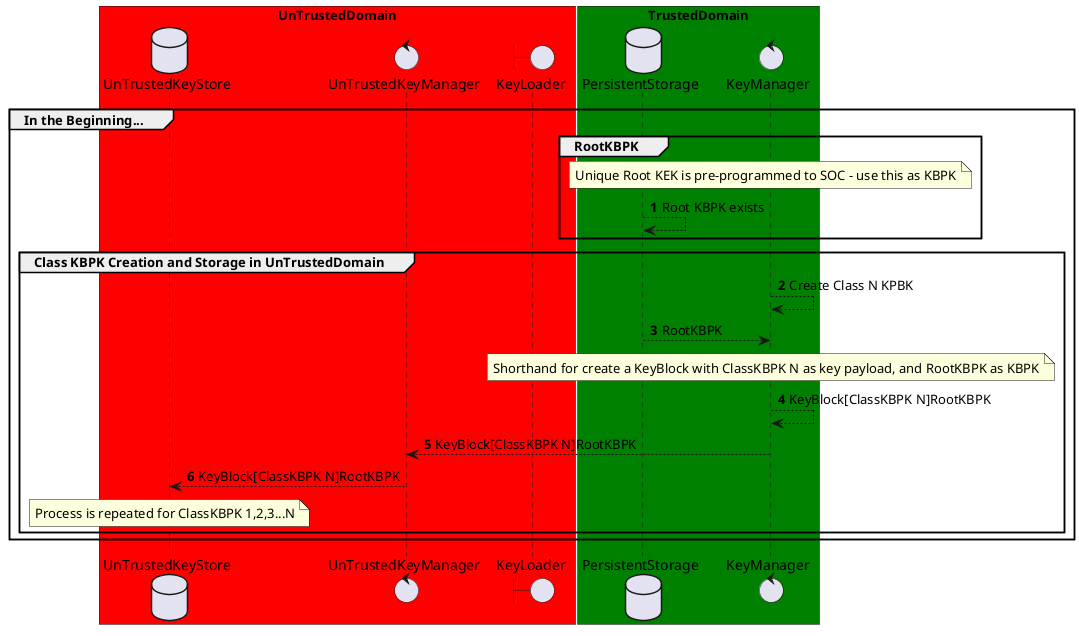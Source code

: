 @startuml


autonumber
box "UnTrustedDomain" #Red
	database UnTrustedKeyStore as UKS
	control UnTrustedKeyManager as UKM
    boundary KeyLoader as KL
end box

box "TrustedDomain" #Green
	database PersistentStorage as KS
    control KeyManager as KM

end box


group In the Beginning...
    
    group RootKBPK    
        note over KM: Unique Root KEK is pre-programmed to SOC - use this as KBPK
        KS --> KS: Root KBPK exists
    end
   
    group Class KBPK Creation and Storage in UnTrustedDomain 
        KM --> KM: Create Class N KPBK
        KS --> KM: RootKBPK 
        note over KM: Shorthand for create a KeyBlock with ClassKBPK N as key payload, and RootKBPK as KBPK
        KM --> KM: KeyBlock[ClassKBPK N]RootKBPK
        KM --> UKM: KeyBlock[ClassKBPK N]RootKBPK
        UKM --> UKS: KeyBlock[ClassKBPK N]RootKBPK        
        note over UKS: Process is repeated for ClassKBPK 1,2,3...N 
    end
end 

@enduml